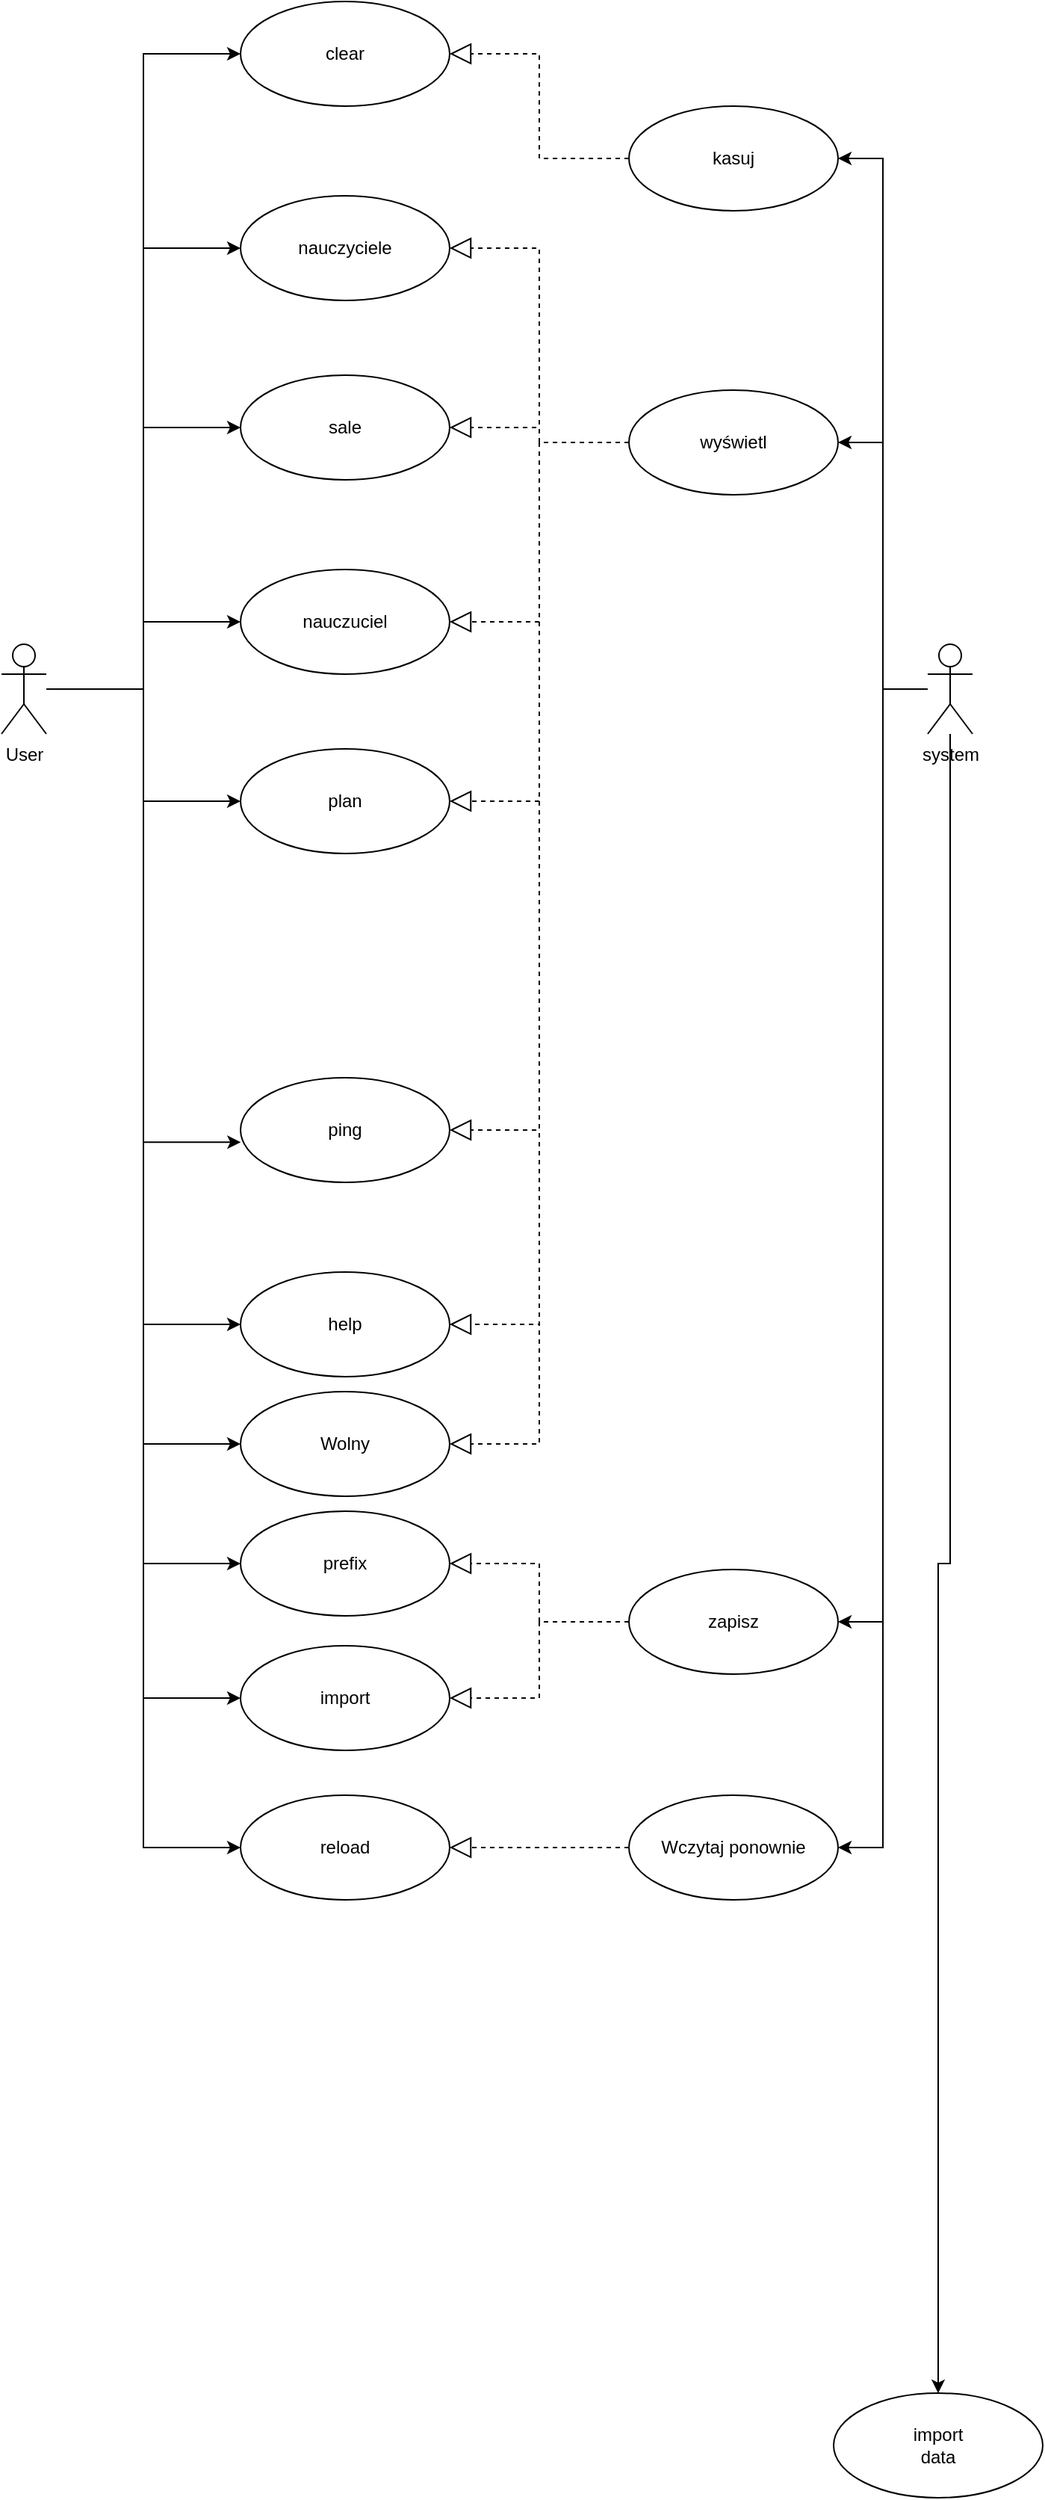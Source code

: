 <mxfile version="18.0.3" type="device"><diagram id="edDRvt9Aqiiu76LxD3wD" name="Page-1"><mxGraphModel dx="870" dy="613" grid="1" gridSize="10" guides="1" tooltips="1" connect="1" arrows="1" fold="1" page="1" pageScale="1" pageWidth="827" pageHeight="1169" math="0" shadow="0"><root><mxCell id="0"/><mxCell id="1" parent="0"/><mxCell id="kP59Mtew3v6h6hHz3jI7-12" style="edgeStyle=orthogonalEdgeStyle;rounded=0;orthogonalLoop=1;jettySize=auto;html=1;entryX=0;entryY=0.5;entryDx=0;entryDy=0;" parent="1" source="kP59Mtew3v6h6hHz3jI7-1" target="kP59Mtew3v6h6hHz3jI7-6" edge="1"><mxGeometry relative="1" as="geometry"/></mxCell><mxCell id="kP59Mtew3v6h6hHz3jI7-13" style="edgeStyle=orthogonalEdgeStyle;rounded=0;orthogonalLoop=1;jettySize=auto;html=1;entryX=0.001;entryY=0.616;entryDx=0;entryDy=0;entryPerimeter=0;" parent="1" source="kP59Mtew3v6h6hHz3jI7-1" target="kP59Mtew3v6h6hHz3jI7-4" edge="1"><mxGeometry relative="1" as="geometry"/></mxCell><mxCell id="kP59Mtew3v6h6hHz3jI7-14" style="edgeStyle=orthogonalEdgeStyle;rounded=0;orthogonalLoop=1;jettySize=auto;html=1;entryX=0;entryY=0.5;entryDx=0;entryDy=0;" parent="1" source="kP59Mtew3v6h6hHz3jI7-1" target="kP59Mtew3v6h6hHz3jI7-3" edge="1"><mxGeometry relative="1" as="geometry"/></mxCell><mxCell id="kP59Mtew3v6h6hHz3jI7-15" style="edgeStyle=orthogonalEdgeStyle;rounded=0;orthogonalLoop=1;jettySize=auto;html=1;entryX=0;entryY=0.5;entryDx=0;entryDy=0;" parent="1" source="kP59Mtew3v6h6hHz3jI7-1" target="kP59Mtew3v6h6hHz3jI7-7" edge="1"><mxGeometry relative="1" as="geometry"/></mxCell><mxCell id="kP59Mtew3v6h6hHz3jI7-16" style="edgeStyle=orthogonalEdgeStyle;rounded=0;orthogonalLoop=1;jettySize=auto;html=1;entryX=0;entryY=0.5;entryDx=0;entryDy=0;" parent="1" source="kP59Mtew3v6h6hHz3jI7-1" target="kP59Mtew3v6h6hHz3jI7-8" edge="1"><mxGeometry relative="1" as="geometry"/></mxCell><mxCell id="kP59Mtew3v6h6hHz3jI7-17" style="edgeStyle=orthogonalEdgeStyle;rounded=0;orthogonalLoop=1;jettySize=auto;html=1;entryX=0;entryY=0.5;entryDx=0;entryDy=0;" parent="1" source="kP59Mtew3v6h6hHz3jI7-1" target="kP59Mtew3v6h6hHz3jI7-9" edge="1"><mxGeometry relative="1" as="geometry"/></mxCell><mxCell id="kP59Mtew3v6h6hHz3jI7-18" style="edgeStyle=orthogonalEdgeStyle;rounded=0;orthogonalLoop=1;jettySize=auto;html=1;entryX=0;entryY=0.5;entryDx=0;entryDy=0;" parent="1" source="kP59Mtew3v6h6hHz3jI7-1" target="kP59Mtew3v6h6hHz3jI7-10" edge="1"><mxGeometry relative="1" as="geometry"/></mxCell><mxCell id="kP59Mtew3v6h6hHz3jI7-19" style="edgeStyle=orthogonalEdgeStyle;rounded=0;orthogonalLoop=1;jettySize=auto;html=1;entryX=0;entryY=0.5;entryDx=0;entryDy=0;" parent="1" source="kP59Mtew3v6h6hHz3jI7-1" target="kP59Mtew3v6h6hHz3jI7-5" edge="1"><mxGeometry relative="1" as="geometry"/></mxCell><mxCell id="jmyOUqmB8g1huhFO5XR9-4" style="edgeStyle=orthogonalEdgeStyle;rounded=0;orthogonalLoop=1;jettySize=auto;html=1;entryX=0;entryY=0.5;entryDx=0;entryDy=0;" edge="1" parent="1" source="kP59Mtew3v6h6hHz3jI7-1" target="jmyOUqmB8g1huhFO5XR9-2"><mxGeometry relative="1" as="geometry"/></mxCell><mxCell id="jmyOUqmB8g1huhFO5XR9-5" style="edgeStyle=orthogonalEdgeStyle;rounded=0;orthogonalLoop=1;jettySize=auto;html=1;entryX=0;entryY=0.5;entryDx=0;entryDy=0;" edge="1" parent="1" source="kP59Mtew3v6h6hHz3jI7-1" target="jmyOUqmB8g1huhFO5XR9-3"><mxGeometry relative="1" as="geometry"/></mxCell><mxCell id="jmyOUqmB8g1huhFO5XR9-6" style="edgeStyle=orthogonalEdgeStyle;rounded=0;orthogonalLoop=1;jettySize=auto;html=1;entryX=0;entryY=0.5;entryDx=0;entryDy=0;" edge="1" parent="1" source="kP59Mtew3v6h6hHz3jI7-1" target="jmyOUqmB8g1huhFO5XR9-1"><mxGeometry relative="1" as="geometry"/></mxCell><mxCell id="kP59Mtew3v6h6hHz3jI7-1" value="&lt;div&gt;User&lt;/div&gt;" style="shape=umlActor;verticalLabelPosition=bottom;verticalAlign=top;html=1;outlineConnect=0;" parent="1" vertex="1"><mxGeometry x="130" y="480" width="30" height="60" as="geometry"/></mxCell><mxCell id="kP59Mtew3v6h6hHz3jI7-3" value="&lt;div&gt;prefix&lt;/div&gt;" style="ellipse;whiteSpace=wrap;html=1;" parent="1" vertex="1"><mxGeometry x="290" y="1060" width="140" height="70" as="geometry"/></mxCell><mxCell id="kP59Mtew3v6h6hHz3jI7-4" value="ping" style="ellipse;whiteSpace=wrap;html=1;" parent="1" vertex="1"><mxGeometry x="290" y="770" width="140" height="70" as="geometry"/></mxCell><mxCell id="kP59Mtew3v6h6hHz3jI7-5" value="&lt;div&gt;clear&lt;/div&gt;" style="ellipse;whiteSpace=wrap;html=1;" parent="1" vertex="1"><mxGeometry x="290" y="50" width="140" height="70" as="geometry"/></mxCell><mxCell id="kP59Mtew3v6h6hHz3jI7-6" value="help" style="ellipse;whiteSpace=wrap;html=1;" parent="1" vertex="1"><mxGeometry x="290" y="900" width="140" height="70" as="geometry"/></mxCell><mxCell id="kP59Mtew3v6h6hHz3jI7-7" value="plan" style="ellipse;whiteSpace=wrap;html=1;" parent="1" vertex="1"><mxGeometry x="290" y="550" width="140" height="70" as="geometry"/></mxCell><mxCell id="kP59Mtew3v6h6hHz3jI7-8" value="nauczuciel" style="ellipse;whiteSpace=wrap;html=1;" parent="1" vertex="1"><mxGeometry x="290" y="430" width="140" height="70" as="geometry"/></mxCell><mxCell id="kP59Mtew3v6h6hHz3jI7-9" value="sale" style="ellipse;whiteSpace=wrap;html=1;" parent="1" vertex="1"><mxGeometry x="290" y="300" width="140" height="70" as="geometry"/></mxCell><mxCell id="kP59Mtew3v6h6hHz3jI7-10" value="nauczyciele" style="ellipse;whiteSpace=wrap;html=1;" parent="1" vertex="1"><mxGeometry x="290" y="180" width="140" height="70" as="geometry"/></mxCell><mxCell id="kP59Mtew3v6h6hHz3jI7-25" style="edgeStyle=orthogonalEdgeStyle;rounded=0;orthogonalLoop=1;jettySize=auto;html=1;entryX=1;entryY=0.5;entryDx=0;entryDy=0;" parent="1" source="kP59Mtew3v6h6hHz3jI7-20" target="kP59Mtew3v6h6hHz3jI7-24" edge="1"><mxGeometry relative="1" as="geometry"/></mxCell><mxCell id="kP59Mtew3v6h6hHz3jI7-26" style="edgeStyle=orthogonalEdgeStyle;rounded=0;orthogonalLoop=1;jettySize=auto;html=1;entryX=1;entryY=0.5;entryDx=0;entryDy=0;" parent="1" source="kP59Mtew3v6h6hHz3jI7-20" target="kP59Mtew3v6h6hHz3jI7-23" edge="1"><mxGeometry relative="1" as="geometry"/></mxCell><mxCell id="kP59Mtew3v6h6hHz3jI7-29" style="edgeStyle=orthogonalEdgeStyle;rounded=0;orthogonalLoop=1;jettySize=auto;html=1;entryX=1;entryY=0.5;entryDx=0;entryDy=0;" parent="1" source="kP59Mtew3v6h6hHz3jI7-20" target="kP59Mtew3v6h6hHz3jI7-28" edge="1"><mxGeometry relative="1" as="geometry"/></mxCell><mxCell id="kP59Mtew3v6h6hHz3jI7-38" style="edgeStyle=orthogonalEdgeStyle;rounded=0;orthogonalLoop=1;jettySize=auto;html=1;entryX=0.5;entryY=0;entryDx=0;entryDy=0;" parent="1" source="kP59Mtew3v6h6hHz3jI7-20" target="kP59Mtew3v6h6hHz3jI7-37" edge="1"><mxGeometry relative="1" as="geometry"/></mxCell><mxCell id="jmyOUqmB8g1huhFO5XR9-10" style="edgeStyle=orthogonalEdgeStyle;rounded=0;orthogonalLoop=1;jettySize=auto;html=1;entryX=1;entryY=0.5;entryDx=0;entryDy=0;" edge="1" parent="1" source="kP59Mtew3v6h6hHz3jI7-20" target="jmyOUqmB8g1huhFO5XR9-9"><mxGeometry relative="1" as="geometry"/></mxCell><mxCell id="kP59Mtew3v6h6hHz3jI7-20" value="system" style="shape=umlActor;verticalLabelPosition=bottom;verticalAlign=top;html=1;" parent="1" vertex="1"><mxGeometry x="750" y="480" width="30" height="60" as="geometry"/></mxCell><mxCell id="kP59Mtew3v6h6hHz3jI7-23" value="wyświetl" style="ellipse;whiteSpace=wrap;html=1;" parent="1" vertex="1"><mxGeometry x="550" y="310" width="140" height="70" as="geometry"/></mxCell><mxCell id="kP59Mtew3v6h6hHz3jI7-24" value="zapisz" style="ellipse;whiteSpace=wrap;html=1;" parent="1" vertex="1"><mxGeometry x="550" y="1099" width="140" height="70" as="geometry"/></mxCell><mxCell id="kP59Mtew3v6h6hHz3jI7-27" value="" style="endArrow=block;dashed=1;endFill=0;endSize=12;html=1;rounded=0;exitX=0;exitY=0.5;exitDx=0;exitDy=0;entryX=1;entryY=0.5;entryDx=0;entryDy=0;edgeStyle=orthogonalEdgeStyle;" parent="1" source="kP59Mtew3v6h6hHz3jI7-24" target="kP59Mtew3v6h6hHz3jI7-3" edge="1"><mxGeometry width="160" relative="1" as="geometry"><mxPoint x="450" y="430" as="sourcePoint"/><mxPoint x="610" y="430" as="targetPoint"/></mxGeometry></mxCell><mxCell id="kP59Mtew3v6h6hHz3jI7-28" value="kasuj" style="ellipse;whiteSpace=wrap;html=1;" parent="1" vertex="1"><mxGeometry x="550" y="120" width="140" height="70" as="geometry"/></mxCell><mxCell id="kP59Mtew3v6h6hHz3jI7-30" value="" style="endArrow=block;dashed=1;endFill=0;endSize=12;html=1;rounded=0;exitX=0;exitY=0.5;exitDx=0;exitDy=0;entryX=1;entryY=0.5;entryDx=0;entryDy=0;edgeStyle=orthogonalEdgeStyle;" parent="1" source="kP59Mtew3v6h6hHz3jI7-28" target="kP59Mtew3v6h6hHz3jI7-5" edge="1"><mxGeometry width="160" relative="1" as="geometry"><mxPoint x="560" y="515" as="sourcePoint"/><mxPoint x="440" y="695.0" as="targetPoint"/></mxGeometry></mxCell><mxCell id="kP59Mtew3v6h6hHz3jI7-31" value="" style="endArrow=block;dashed=1;endFill=0;endSize=12;html=1;rounded=0;exitX=0;exitY=0.5;exitDx=0;exitDy=0;entryX=1;entryY=0.5;entryDx=0;entryDy=0;edgeStyle=orthogonalEdgeStyle;" parent="1" source="kP59Mtew3v6h6hHz3jI7-23" target="kP59Mtew3v6h6hHz3jI7-10" edge="1"><mxGeometry width="160" relative="1" as="geometry"><mxPoint x="570" y="525" as="sourcePoint"/><mxPoint x="450" y="705.0" as="targetPoint"/></mxGeometry></mxCell><mxCell id="kP59Mtew3v6h6hHz3jI7-32" value="" style="endArrow=block;dashed=1;endFill=0;endSize=12;html=1;rounded=0;exitX=0;exitY=0.5;exitDx=0;exitDy=0;entryX=1;entryY=0.5;entryDx=0;entryDy=0;edgeStyle=orthogonalEdgeStyle;" parent="1" source="kP59Mtew3v6h6hHz3jI7-23" target="kP59Mtew3v6h6hHz3jI7-9" edge="1"><mxGeometry width="160" relative="1" as="geometry"><mxPoint x="580" y="535" as="sourcePoint"/><mxPoint x="460" y="715.0" as="targetPoint"/></mxGeometry></mxCell><mxCell id="kP59Mtew3v6h6hHz3jI7-33" value="" style="endArrow=block;dashed=1;endFill=0;endSize=12;html=1;rounded=0;exitX=0;exitY=0.5;exitDx=0;exitDy=0;entryX=1;entryY=0.5;entryDx=0;entryDy=0;edgeStyle=orthogonalEdgeStyle;" parent="1" source="kP59Mtew3v6h6hHz3jI7-23" target="kP59Mtew3v6h6hHz3jI7-8" edge="1"><mxGeometry width="160" relative="1" as="geometry"><mxPoint x="590" y="545" as="sourcePoint"/><mxPoint x="470" y="725.0" as="targetPoint"/></mxGeometry></mxCell><mxCell id="kP59Mtew3v6h6hHz3jI7-34" value="" style="endArrow=block;dashed=1;endFill=0;endSize=12;html=1;rounded=0;exitX=0;exitY=0.5;exitDx=0;exitDy=0;entryX=1;entryY=0.5;entryDx=0;entryDy=0;edgeStyle=orthogonalEdgeStyle;" parent="1" source="kP59Mtew3v6h6hHz3jI7-23" target="kP59Mtew3v6h6hHz3jI7-7" edge="1"><mxGeometry width="160" relative="1" as="geometry"><mxPoint x="600" y="555" as="sourcePoint"/><mxPoint x="480" y="735.0" as="targetPoint"/></mxGeometry></mxCell><mxCell id="kP59Mtew3v6h6hHz3jI7-35" value="" style="endArrow=block;dashed=1;endFill=0;endSize=12;html=1;rounded=0;exitX=0;exitY=0.5;exitDx=0;exitDy=0;entryX=1;entryY=0.5;entryDx=0;entryDy=0;edgeStyle=orthogonalEdgeStyle;" parent="1" source="kP59Mtew3v6h6hHz3jI7-23" target="kP59Mtew3v6h6hHz3jI7-4" edge="1"><mxGeometry width="160" relative="1" as="geometry"><mxPoint x="610" y="565" as="sourcePoint"/><mxPoint x="490" y="745.0" as="targetPoint"/></mxGeometry></mxCell><mxCell id="kP59Mtew3v6h6hHz3jI7-36" value="" style="endArrow=block;dashed=1;endFill=0;endSize=12;html=1;rounded=0;exitX=0;exitY=0.5;exitDx=0;exitDy=0;entryX=1;entryY=0.5;entryDx=0;entryDy=0;edgeStyle=orthogonalEdgeStyle;" parent="1" source="kP59Mtew3v6h6hHz3jI7-23" target="kP59Mtew3v6h6hHz3jI7-6" edge="1"><mxGeometry width="160" relative="1" as="geometry"><mxPoint x="620" y="575" as="sourcePoint"/><mxPoint x="500" y="755.0" as="targetPoint"/></mxGeometry></mxCell><mxCell id="kP59Mtew3v6h6hHz3jI7-37" value="&lt;div&gt;import&lt;/div&gt;&lt;div&gt;data&lt;br&gt;&lt;/div&gt;" style="ellipse;whiteSpace=wrap;html=1;" parent="1" vertex="1"><mxGeometry x="687" y="1650" width="140" height="70" as="geometry"/></mxCell><mxCell id="jmyOUqmB8g1huhFO5XR9-1" value="&lt;div&gt;Wolny&lt;/div&gt;" style="ellipse;whiteSpace=wrap;html=1;" vertex="1" parent="1"><mxGeometry x="290" y="980" width="140" height="70" as="geometry"/></mxCell><mxCell id="jmyOUqmB8g1huhFO5XR9-2" value="import" style="ellipse;whiteSpace=wrap;html=1;" vertex="1" parent="1"><mxGeometry x="290" y="1150" width="140" height="70" as="geometry"/></mxCell><mxCell id="jmyOUqmB8g1huhFO5XR9-3" value="&lt;div&gt;reload&lt;/div&gt;" style="ellipse;whiteSpace=wrap;html=1;" vertex="1" parent="1"><mxGeometry x="290" y="1250" width="140" height="70" as="geometry"/></mxCell><mxCell id="jmyOUqmB8g1huhFO5XR9-7" value="" style="endArrow=block;dashed=1;endFill=0;endSize=12;html=1;rounded=0;entryX=1;entryY=0.5;entryDx=0;entryDy=0;edgeStyle=orthogonalEdgeStyle;exitX=0;exitY=0.5;exitDx=0;exitDy=0;" edge="1" parent="1" source="kP59Mtew3v6h6hHz3jI7-24" target="jmyOUqmB8g1huhFO5XR9-2"><mxGeometry width="160" relative="1" as="geometry"><mxPoint x="570" y="1150" as="sourcePoint"/><mxPoint x="480" y="1105.0" as="targetPoint"/></mxGeometry></mxCell><mxCell id="jmyOUqmB8g1huhFO5XR9-8" value="" style="endArrow=block;dashed=1;endFill=0;endSize=12;html=1;rounded=0;exitX=0;exitY=0.5;exitDx=0;exitDy=0;entryX=1;entryY=0.5;entryDx=0;entryDy=0;edgeStyle=orthogonalEdgeStyle;" edge="1" parent="1" source="kP59Mtew3v6h6hHz3jI7-23" target="jmyOUqmB8g1huhFO5XR9-1"><mxGeometry width="160" relative="1" as="geometry"><mxPoint x="560" y="355" as="sourcePoint"/><mxPoint x="440" y="945" as="targetPoint"/></mxGeometry></mxCell><mxCell id="jmyOUqmB8g1huhFO5XR9-9" value="&lt;div&gt;Wczytaj ponownie&lt;/div&gt;" style="ellipse;whiteSpace=wrap;html=1;" vertex="1" parent="1"><mxGeometry x="550" y="1250" width="140" height="70" as="geometry"/></mxCell><mxCell id="jmyOUqmB8g1huhFO5XR9-11" value="" style="endArrow=block;dashed=1;endFill=0;endSize=12;html=1;rounded=0;entryX=1;entryY=0.5;entryDx=0;entryDy=0;edgeStyle=orthogonalEdgeStyle;exitX=0;exitY=0.5;exitDx=0;exitDy=0;" edge="1" parent="1" source="jmyOUqmB8g1huhFO5XR9-9" target="jmyOUqmB8g1huhFO5XR9-3"><mxGeometry width="160" relative="1" as="geometry"><mxPoint x="550" y="1230" as="sourcePoint"/><mxPoint x="430" y="1281" as="targetPoint"/></mxGeometry></mxCell></root></mxGraphModel></diagram></mxfile>